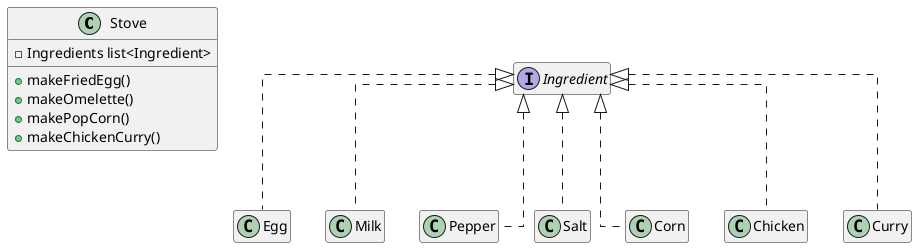 @startuml

hide empty members
skinparam BackgroundColor transparent
skinparam linetype ortho

class Stove {
    - Ingredients list<Ingredient>
    + makeFriedEgg()
    + makeOmelette()
    + makePopCorn()
    + makeChickenCurry()
}

together {
    interface Ingredient {}

    class Egg implements Ingredient {}

    class Milk implements Ingredient {}

    class Pepper implements Ingredient {}

    class Salt implements Ingredient {}

    class Corn implements Ingredient {}

    class Chicken implements Ingredient {}

    class Curry implements Ingredient {}
}

@enduml
